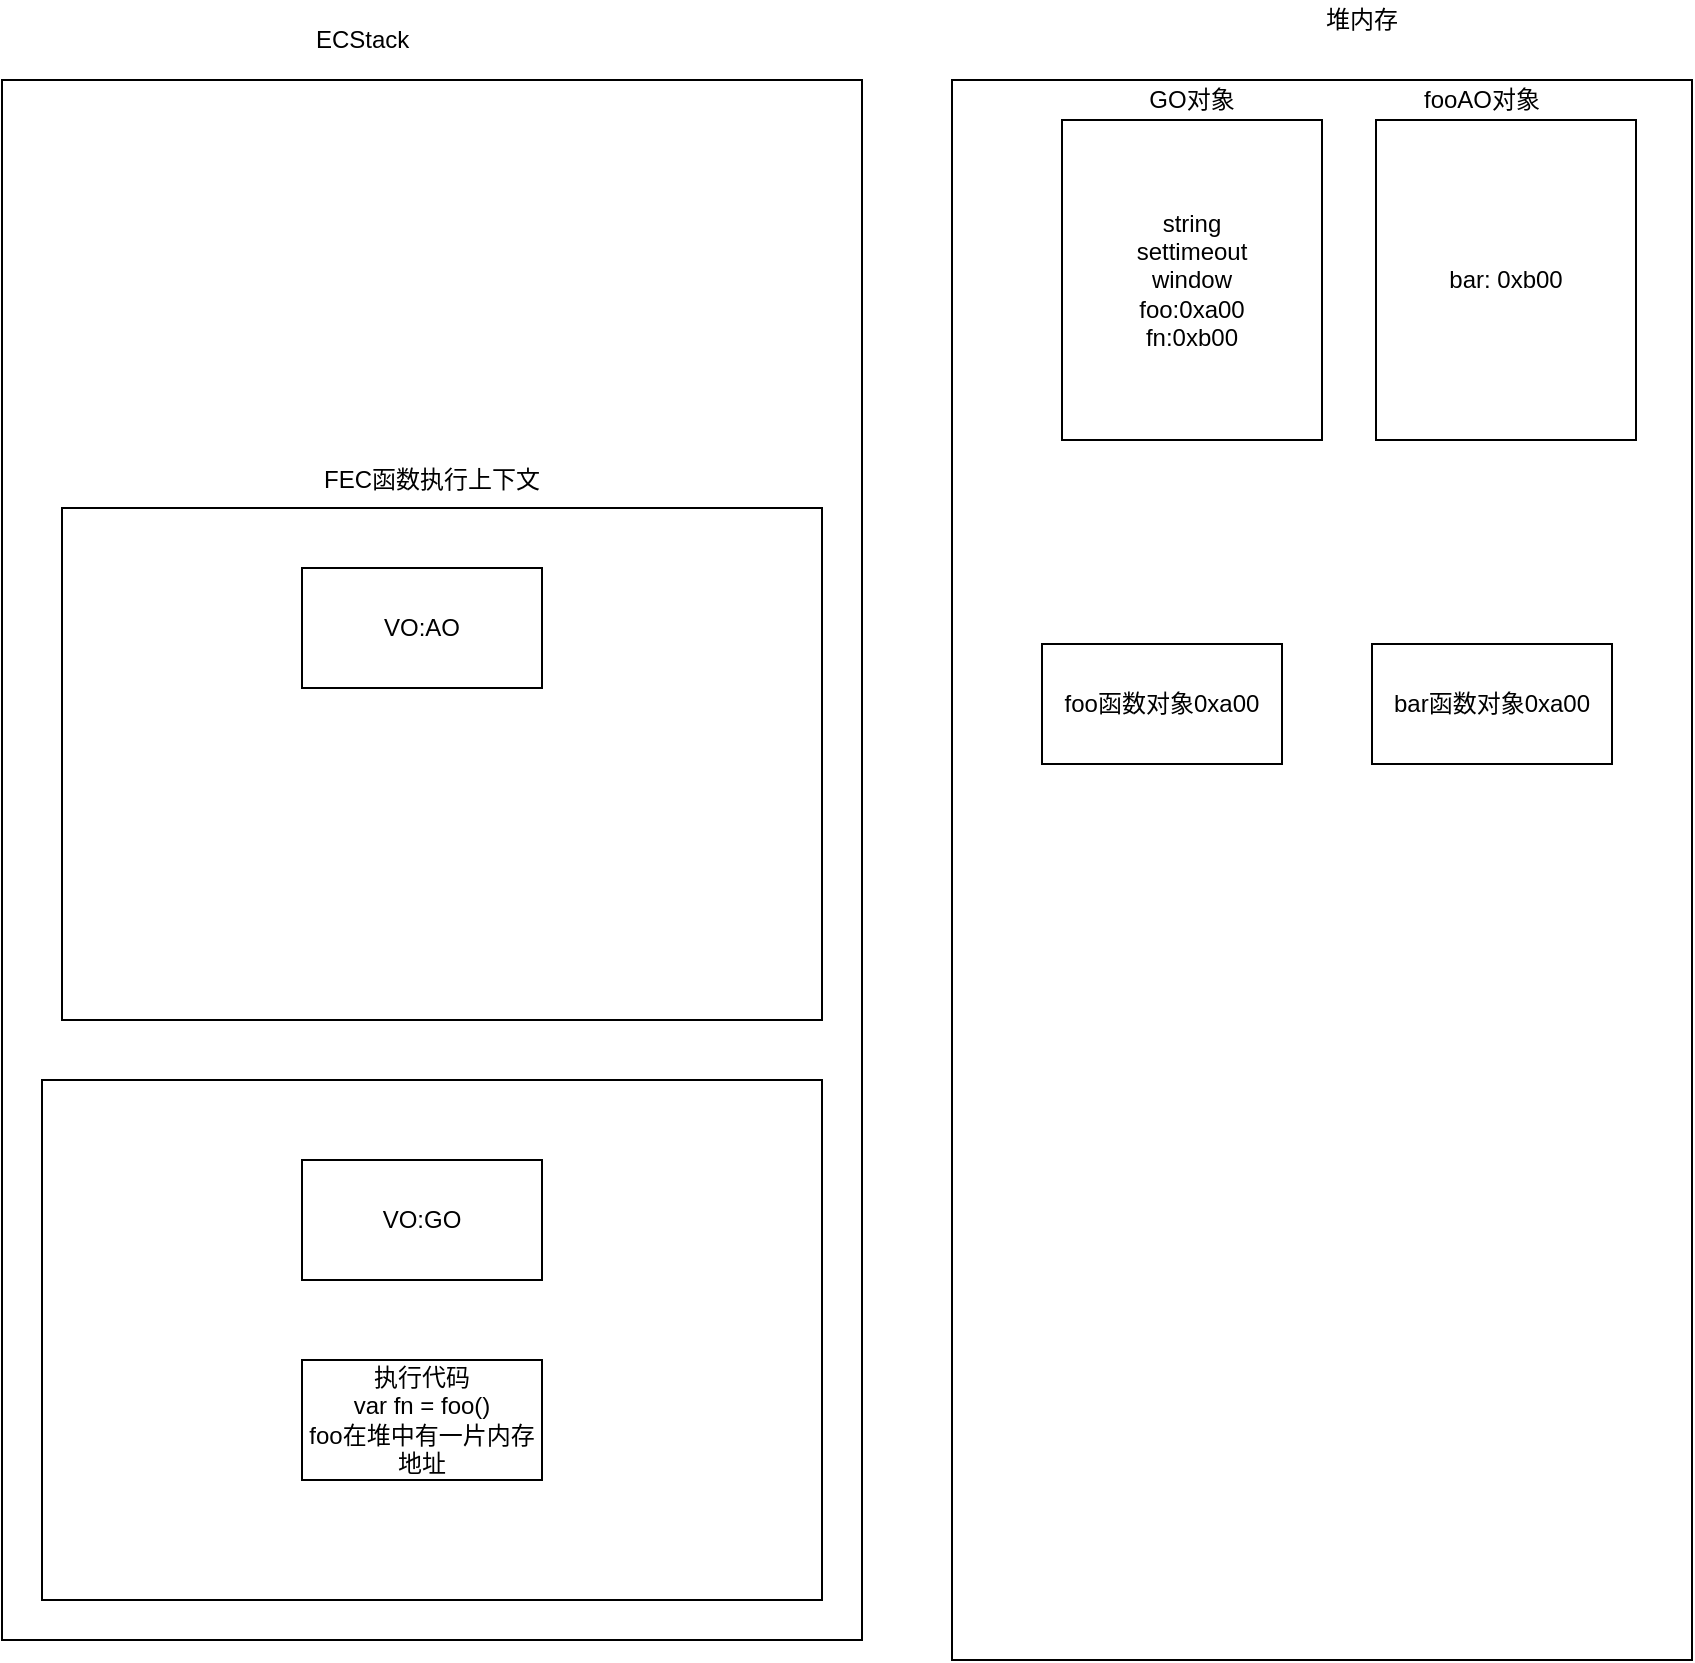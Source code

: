 <mxfile version="12.2.4" pages="1"><diagram id="l1vs-Y-tEdloXuzp_0se" name="Page-1"><mxGraphModel dx="891" dy="958" grid="1" gridSize="10" guides="1" tooltips="1" connect="1" arrows="1" fold="1" page="1" pageScale="1" pageWidth="827" pageHeight="1169" math="0" shadow="0"><root><mxCell id="0"/><mxCell id="1" parent="0"/><mxCell id="2" value="" style="rounded=0;whiteSpace=wrap;html=1;" parent="1" vertex="1"><mxGeometry x="10" y="310" width="430" height="780" as="geometry"/></mxCell><mxCell id="4" value="ECStack" style="text;html=1;resizable=0;points=[];autosize=1;align=left;verticalAlign=top;spacingTop=-4;" parent="1" vertex="1"><mxGeometry x="165" y="280" width="60" height="10" as="geometry"/></mxCell><mxCell id="5" value="" style="rounded=0;whiteSpace=wrap;html=1;" parent="1" vertex="1"><mxGeometry x="485" y="310" width="370" height="790" as="geometry"/></mxCell><mxCell id="6" value="堆内存" style="text;html=1;resizable=0;points=[];autosize=1;align=left;verticalAlign=top;spacingTop=-4;" parent="1" vertex="1"><mxGeometry x="670" y="270" width="50" height="10" as="geometry"/></mxCell><mxCell id="7" value="" style="rounded=0;whiteSpace=wrap;html=1;" parent="1" vertex="1"><mxGeometry x="30" y="810" width="390" height="260" as="geometry"/></mxCell><mxCell id="8" value="VO:GO&lt;br&gt;" style="rounded=0;whiteSpace=wrap;html=1;" parent="1" vertex="1"><mxGeometry x="160" y="850" width="120" height="60" as="geometry"/></mxCell><mxCell id="9" value="执行代码&lt;br&gt;var fn = foo()&lt;br&gt;foo在堆中有一片内存地址" style="rounded=0;whiteSpace=wrap;html=1;" parent="1" vertex="1"><mxGeometry x="160" y="950" width="120" height="60" as="geometry"/></mxCell><mxCell id="10" value="" style="rounded=0;whiteSpace=wrap;html=1;" parent="1" vertex="1"><mxGeometry x="40" y="524" width="380" height="256" as="geometry"/></mxCell><mxCell id="11" value="FEC函数执行上下文" style="text;html=1;strokeColor=none;fillColor=none;align=center;verticalAlign=middle;whiteSpace=wrap;rounded=0;" parent="1" vertex="1"><mxGeometry x="165" y="500" width="120" height="20" as="geometry"/></mxCell><mxCell id="12" value="VO:AO" style="rounded=0;whiteSpace=wrap;html=1;" parent="1" vertex="1"><mxGeometry x="160" y="554" width="120" height="60" as="geometry"/></mxCell><mxCell id="13" value="string&lt;br&gt;settimeout&lt;br&gt;window&lt;br&gt;foo:0xa00&lt;br&gt;fn:0xb00" style="rounded=0;whiteSpace=wrap;html=1;" parent="1" vertex="1"><mxGeometry x="540" y="330" width="130" height="160" as="geometry"/></mxCell><mxCell id="14" value="GO对象" style="text;html=1;strokeColor=none;fillColor=none;align=center;verticalAlign=middle;whiteSpace=wrap;rounded=0;" parent="1" vertex="1"><mxGeometry x="570" y="310" width="70" height="20" as="geometry"/></mxCell><mxCell id="15" value="bar: 0xb00" style="rounded=0;whiteSpace=wrap;html=1;" parent="1" vertex="1"><mxGeometry x="697" y="330" width="130" height="160" as="geometry"/></mxCell><mxCell id="16" value="fooAO对象" style="text;html=1;strokeColor=none;fillColor=none;align=center;verticalAlign=middle;whiteSpace=wrap;rounded=0;" parent="1" vertex="1"><mxGeometry x="670" y="310" width="160" height="20" as="geometry"/></mxCell><mxCell id="17" value="foo函数对象0xa00" style="rounded=0;whiteSpace=wrap;html=1;" parent="1" vertex="1"><mxGeometry x="530" y="592" width="120" height="60" as="geometry"/></mxCell><mxCell id="18" value="&lt;span style=&quot;white-space: normal&quot;&gt;bar函数对象0xa00&lt;/span&gt;" style="rounded=0;whiteSpace=wrap;html=1;" parent="1" vertex="1"><mxGeometry x="695" y="592" width="120" height="60" as="geometry"/></mxCell></root></mxGraphModel></diagram></mxfile>